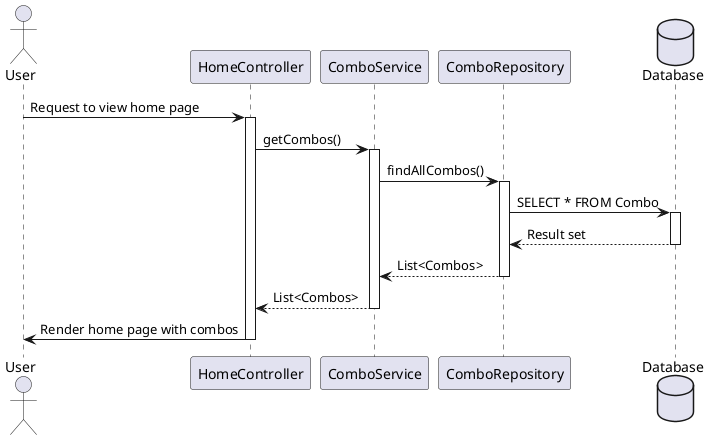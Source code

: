 @startuml

actor User
participant HomeController
participant ComboService
participant ComboRepository
database "Database" as Database

User -> HomeController: Request to view home page
activate HomeController
HomeController -> ComboService: getCombos()
activate ComboService
ComboService -> ComboRepository: findAllCombos()
activate ComboRepository
ComboRepository -> Database: SELECT * FROM Combo
activate Database
Database --> ComboRepository: Result set
deactivate Database
ComboRepository --> ComboService: List<Combos>
deactivate ComboRepository
ComboService --> HomeController: List<Combos>
deactivate ComboService
HomeController -> User: Render home page with combos
deactivate HomeController

@enduml
